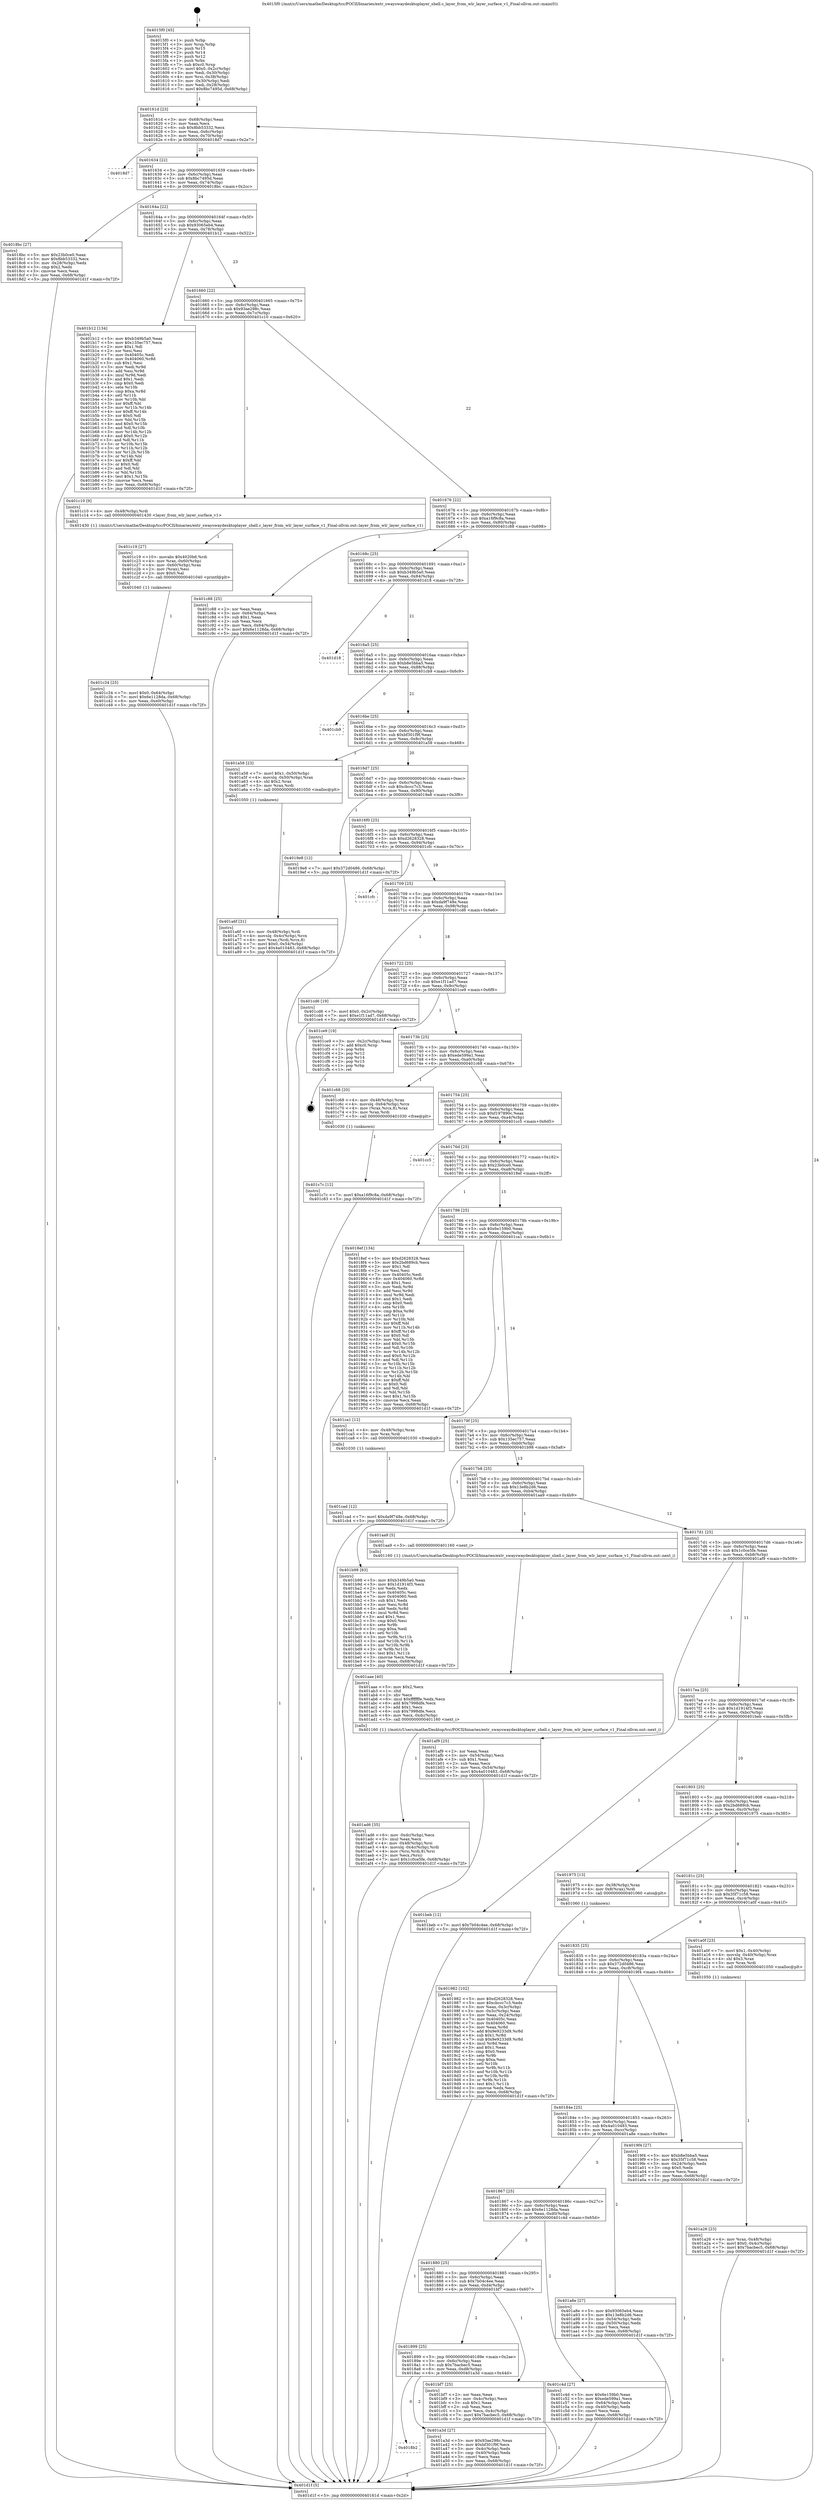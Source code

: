 digraph "0x4015f0" {
  label = "0x4015f0 (/mnt/c/Users/mathe/Desktop/tcc/POCII/binaries/extr_swayswaydesktoplayer_shell.c_layer_from_wlr_layer_surface_v1_Final-ollvm.out::main(0))"
  labelloc = "t"
  node[shape=record]

  Entry [label="",width=0.3,height=0.3,shape=circle,fillcolor=black,style=filled]
  "0x40161d" [label="{
     0x40161d [23]\l
     | [instrs]\l
     &nbsp;&nbsp;0x40161d \<+3\>: mov -0x68(%rbp),%eax\l
     &nbsp;&nbsp;0x401620 \<+2\>: mov %eax,%ecx\l
     &nbsp;&nbsp;0x401622 \<+6\>: sub $0x8bb53332,%ecx\l
     &nbsp;&nbsp;0x401628 \<+3\>: mov %eax,-0x6c(%rbp)\l
     &nbsp;&nbsp;0x40162b \<+3\>: mov %ecx,-0x70(%rbp)\l
     &nbsp;&nbsp;0x40162e \<+6\>: je 00000000004018d7 \<main+0x2e7\>\l
  }"]
  "0x4018d7" [label="{
     0x4018d7\l
  }", style=dashed]
  "0x401634" [label="{
     0x401634 [22]\l
     | [instrs]\l
     &nbsp;&nbsp;0x401634 \<+5\>: jmp 0000000000401639 \<main+0x49\>\l
     &nbsp;&nbsp;0x401639 \<+3\>: mov -0x6c(%rbp),%eax\l
     &nbsp;&nbsp;0x40163c \<+5\>: sub $0x8bc7495d,%eax\l
     &nbsp;&nbsp;0x401641 \<+3\>: mov %eax,-0x74(%rbp)\l
     &nbsp;&nbsp;0x401644 \<+6\>: je 00000000004018bc \<main+0x2cc\>\l
  }"]
  Exit [label="",width=0.3,height=0.3,shape=circle,fillcolor=black,style=filled,peripheries=2]
  "0x4018bc" [label="{
     0x4018bc [27]\l
     | [instrs]\l
     &nbsp;&nbsp;0x4018bc \<+5\>: mov $0x23b0ce0,%eax\l
     &nbsp;&nbsp;0x4018c1 \<+5\>: mov $0x8bb53332,%ecx\l
     &nbsp;&nbsp;0x4018c6 \<+3\>: mov -0x28(%rbp),%edx\l
     &nbsp;&nbsp;0x4018c9 \<+3\>: cmp $0x2,%edx\l
     &nbsp;&nbsp;0x4018cc \<+3\>: cmovne %ecx,%eax\l
     &nbsp;&nbsp;0x4018cf \<+3\>: mov %eax,-0x68(%rbp)\l
     &nbsp;&nbsp;0x4018d2 \<+5\>: jmp 0000000000401d1f \<main+0x72f\>\l
  }"]
  "0x40164a" [label="{
     0x40164a [22]\l
     | [instrs]\l
     &nbsp;&nbsp;0x40164a \<+5\>: jmp 000000000040164f \<main+0x5f\>\l
     &nbsp;&nbsp;0x40164f \<+3\>: mov -0x6c(%rbp),%eax\l
     &nbsp;&nbsp;0x401652 \<+5\>: sub $0x93065eb4,%eax\l
     &nbsp;&nbsp;0x401657 \<+3\>: mov %eax,-0x78(%rbp)\l
     &nbsp;&nbsp;0x40165a \<+6\>: je 0000000000401b12 \<main+0x522\>\l
  }"]
  "0x401d1f" [label="{
     0x401d1f [5]\l
     | [instrs]\l
     &nbsp;&nbsp;0x401d1f \<+5\>: jmp 000000000040161d \<main+0x2d\>\l
  }"]
  "0x4015f0" [label="{
     0x4015f0 [45]\l
     | [instrs]\l
     &nbsp;&nbsp;0x4015f0 \<+1\>: push %rbp\l
     &nbsp;&nbsp;0x4015f1 \<+3\>: mov %rsp,%rbp\l
     &nbsp;&nbsp;0x4015f4 \<+2\>: push %r15\l
     &nbsp;&nbsp;0x4015f6 \<+2\>: push %r14\l
     &nbsp;&nbsp;0x4015f8 \<+2\>: push %r12\l
     &nbsp;&nbsp;0x4015fa \<+1\>: push %rbx\l
     &nbsp;&nbsp;0x4015fb \<+7\>: sub $0xc0,%rsp\l
     &nbsp;&nbsp;0x401602 \<+7\>: movl $0x0,-0x2c(%rbp)\l
     &nbsp;&nbsp;0x401609 \<+3\>: mov %edi,-0x30(%rbp)\l
     &nbsp;&nbsp;0x40160c \<+4\>: mov %rsi,-0x38(%rbp)\l
     &nbsp;&nbsp;0x401610 \<+3\>: mov -0x30(%rbp),%edi\l
     &nbsp;&nbsp;0x401613 \<+3\>: mov %edi,-0x28(%rbp)\l
     &nbsp;&nbsp;0x401616 \<+7\>: movl $0x8bc7495d,-0x68(%rbp)\l
  }"]
  "0x401cad" [label="{
     0x401cad [12]\l
     | [instrs]\l
     &nbsp;&nbsp;0x401cad \<+7\>: movl $0xda9f748e,-0x68(%rbp)\l
     &nbsp;&nbsp;0x401cb4 \<+5\>: jmp 0000000000401d1f \<main+0x72f\>\l
  }"]
  "0x401b12" [label="{
     0x401b12 [134]\l
     | [instrs]\l
     &nbsp;&nbsp;0x401b12 \<+5\>: mov $0xb349b5a0,%eax\l
     &nbsp;&nbsp;0x401b17 \<+5\>: mov $0x135ec757,%ecx\l
     &nbsp;&nbsp;0x401b1c \<+2\>: mov $0x1,%dl\l
     &nbsp;&nbsp;0x401b1e \<+2\>: xor %esi,%esi\l
     &nbsp;&nbsp;0x401b20 \<+7\>: mov 0x40405c,%edi\l
     &nbsp;&nbsp;0x401b27 \<+8\>: mov 0x404060,%r8d\l
     &nbsp;&nbsp;0x401b2f \<+3\>: sub $0x1,%esi\l
     &nbsp;&nbsp;0x401b32 \<+3\>: mov %edi,%r9d\l
     &nbsp;&nbsp;0x401b35 \<+3\>: add %esi,%r9d\l
     &nbsp;&nbsp;0x401b38 \<+4\>: imul %r9d,%edi\l
     &nbsp;&nbsp;0x401b3c \<+3\>: and $0x1,%edi\l
     &nbsp;&nbsp;0x401b3f \<+3\>: cmp $0x0,%edi\l
     &nbsp;&nbsp;0x401b42 \<+4\>: sete %r10b\l
     &nbsp;&nbsp;0x401b46 \<+4\>: cmp $0xa,%r8d\l
     &nbsp;&nbsp;0x401b4a \<+4\>: setl %r11b\l
     &nbsp;&nbsp;0x401b4e \<+3\>: mov %r10b,%bl\l
     &nbsp;&nbsp;0x401b51 \<+3\>: xor $0xff,%bl\l
     &nbsp;&nbsp;0x401b54 \<+3\>: mov %r11b,%r14b\l
     &nbsp;&nbsp;0x401b57 \<+4\>: xor $0xff,%r14b\l
     &nbsp;&nbsp;0x401b5b \<+3\>: xor $0x0,%dl\l
     &nbsp;&nbsp;0x401b5e \<+3\>: mov %bl,%r15b\l
     &nbsp;&nbsp;0x401b61 \<+4\>: and $0x0,%r15b\l
     &nbsp;&nbsp;0x401b65 \<+3\>: and %dl,%r10b\l
     &nbsp;&nbsp;0x401b68 \<+3\>: mov %r14b,%r12b\l
     &nbsp;&nbsp;0x401b6b \<+4\>: and $0x0,%r12b\l
     &nbsp;&nbsp;0x401b6f \<+3\>: and %dl,%r11b\l
     &nbsp;&nbsp;0x401b72 \<+3\>: or %r10b,%r15b\l
     &nbsp;&nbsp;0x401b75 \<+3\>: or %r11b,%r12b\l
     &nbsp;&nbsp;0x401b78 \<+3\>: xor %r12b,%r15b\l
     &nbsp;&nbsp;0x401b7b \<+3\>: or %r14b,%bl\l
     &nbsp;&nbsp;0x401b7e \<+3\>: xor $0xff,%bl\l
     &nbsp;&nbsp;0x401b81 \<+3\>: or $0x0,%dl\l
     &nbsp;&nbsp;0x401b84 \<+2\>: and %dl,%bl\l
     &nbsp;&nbsp;0x401b86 \<+3\>: or %bl,%r15b\l
     &nbsp;&nbsp;0x401b89 \<+4\>: test $0x1,%r15b\l
     &nbsp;&nbsp;0x401b8d \<+3\>: cmovne %ecx,%eax\l
     &nbsp;&nbsp;0x401b90 \<+3\>: mov %eax,-0x68(%rbp)\l
     &nbsp;&nbsp;0x401b93 \<+5\>: jmp 0000000000401d1f \<main+0x72f\>\l
  }"]
  "0x401660" [label="{
     0x401660 [22]\l
     | [instrs]\l
     &nbsp;&nbsp;0x401660 \<+5\>: jmp 0000000000401665 \<main+0x75\>\l
     &nbsp;&nbsp;0x401665 \<+3\>: mov -0x6c(%rbp),%eax\l
     &nbsp;&nbsp;0x401668 \<+5\>: sub $0x93ae298c,%eax\l
     &nbsp;&nbsp;0x40166d \<+3\>: mov %eax,-0x7c(%rbp)\l
     &nbsp;&nbsp;0x401670 \<+6\>: je 0000000000401c10 \<main+0x620\>\l
  }"]
  "0x401c7c" [label="{
     0x401c7c [12]\l
     | [instrs]\l
     &nbsp;&nbsp;0x401c7c \<+7\>: movl $0xa16f9c8a,-0x68(%rbp)\l
     &nbsp;&nbsp;0x401c83 \<+5\>: jmp 0000000000401d1f \<main+0x72f\>\l
  }"]
  "0x401c10" [label="{
     0x401c10 [9]\l
     | [instrs]\l
     &nbsp;&nbsp;0x401c10 \<+4\>: mov -0x48(%rbp),%rdi\l
     &nbsp;&nbsp;0x401c14 \<+5\>: call 0000000000401430 \<layer_from_wlr_layer_surface_v1\>\l
     | [calls]\l
     &nbsp;&nbsp;0x401430 \{1\} (/mnt/c/Users/mathe/Desktop/tcc/POCII/binaries/extr_swayswaydesktoplayer_shell.c_layer_from_wlr_layer_surface_v1_Final-ollvm.out::layer_from_wlr_layer_surface_v1)\l
  }"]
  "0x401676" [label="{
     0x401676 [22]\l
     | [instrs]\l
     &nbsp;&nbsp;0x401676 \<+5\>: jmp 000000000040167b \<main+0x8b\>\l
     &nbsp;&nbsp;0x40167b \<+3\>: mov -0x6c(%rbp),%eax\l
     &nbsp;&nbsp;0x40167e \<+5\>: sub $0xa16f9c8a,%eax\l
     &nbsp;&nbsp;0x401683 \<+3\>: mov %eax,-0x80(%rbp)\l
     &nbsp;&nbsp;0x401686 \<+6\>: je 0000000000401c88 \<main+0x698\>\l
  }"]
  "0x401c34" [label="{
     0x401c34 [25]\l
     | [instrs]\l
     &nbsp;&nbsp;0x401c34 \<+7\>: movl $0x0,-0x64(%rbp)\l
     &nbsp;&nbsp;0x401c3b \<+7\>: movl $0x6e1128da,-0x68(%rbp)\l
     &nbsp;&nbsp;0x401c42 \<+6\>: mov %eax,-0xe0(%rbp)\l
     &nbsp;&nbsp;0x401c48 \<+5\>: jmp 0000000000401d1f \<main+0x72f\>\l
  }"]
  "0x401c88" [label="{
     0x401c88 [25]\l
     | [instrs]\l
     &nbsp;&nbsp;0x401c88 \<+2\>: xor %eax,%eax\l
     &nbsp;&nbsp;0x401c8a \<+3\>: mov -0x64(%rbp),%ecx\l
     &nbsp;&nbsp;0x401c8d \<+3\>: sub $0x1,%eax\l
     &nbsp;&nbsp;0x401c90 \<+2\>: sub %eax,%ecx\l
     &nbsp;&nbsp;0x401c92 \<+3\>: mov %ecx,-0x64(%rbp)\l
     &nbsp;&nbsp;0x401c95 \<+7\>: movl $0x6e1128da,-0x68(%rbp)\l
     &nbsp;&nbsp;0x401c9c \<+5\>: jmp 0000000000401d1f \<main+0x72f\>\l
  }"]
  "0x40168c" [label="{
     0x40168c [25]\l
     | [instrs]\l
     &nbsp;&nbsp;0x40168c \<+5\>: jmp 0000000000401691 \<main+0xa1\>\l
     &nbsp;&nbsp;0x401691 \<+3\>: mov -0x6c(%rbp),%eax\l
     &nbsp;&nbsp;0x401694 \<+5\>: sub $0xb349b5a0,%eax\l
     &nbsp;&nbsp;0x401699 \<+6\>: mov %eax,-0x84(%rbp)\l
     &nbsp;&nbsp;0x40169f \<+6\>: je 0000000000401d18 \<main+0x728\>\l
  }"]
  "0x401c19" [label="{
     0x401c19 [27]\l
     | [instrs]\l
     &nbsp;&nbsp;0x401c19 \<+10\>: movabs $0x4020b6,%rdi\l
     &nbsp;&nbsp;0x401c23 \<+4\>: mov %rax,-0x60(%rbp)\l
     &nbsp;&nbsp;0x401c27 \<+4\>: mov -0x60(%rbp),%rax\l
     &nbsp;&nbsp;0x401c2b \<+2\>: mov (%rax),%esi\l
     &nbsp;&nbsp;0x401c2d \<+2\>: mov $0x0,%al\l
     &nbsp;&nbsp;0x401c2f \<+5\>: call 0000000000401040 \<printf@plt\>\l
     | [calls]\l
     &nbsp;&nbsp;0x401040 \{1\} (unknown)\l
  }"]
  "0x401d18" [label="{
     0x401d18\l
  }", style=dashed]
  "0x4016a5" [label="{
     0x4016a5 [25]\l
     | [instrs]\l
     &nbsp;&nbsp;0x4016a5 \<+5\>: jmp 00000000004016aa \<main+0xba\>\l
     &nbsp;&nbsp;0x4016aa \<+3\>: mov -0x6c(%rbp),%eax\l
     &nbsp;&nbsp;0x4016ad \<+5\>: sub $0xb8e5bba5,%eax\l
     &nbsp;&nbsp;0x4016b2 \<+6\>: mov %eax,-0x88(%rbp)\l
     &nbsp;&nbsp;0x4016b8 \<+6\>: je 0000000000401cb9 \<main+0x6c9\>\l
  }"]
  "0x401ad6" [label="{
     0x401ad6 [35]\l
     | [instrs]\l
     &nbsp;&nbsp;0x401ad6 \<+6\>: mov -0xdc(%rbp),%ecx\l
     &nbsp;&nbsp;0x401adc \<+3\>: imul %eax,%ecx\l
     &nbsp;&nbsp;0x401adf \<+4\>: mov -0x48(%rbp),%rsi\l
     &nbsp;&nbsp;0x401ae3 \<+4\>: movslq -0x4c(%rbp),%rdi\l
     &nbsp;&nbsp;0x401ae7 \<+4\>: mov (%rsi,%rdi,8),%rsi\l
     &nbsp;&nbsp;0x401aeb \<+2\>: mov %ecx,(%rsi)\l
     &nbsp;&nbsp;0x401aed \<+7\>: movl $0x1c0ce5fe,-0x68(%rbp)\l
     &nbsp;&nbsp;0x401af4 \<+5\>: jmp 0000000000401d1f \<main+0x72f\>\l
  }"]
  "0x401cb9" [label="{
     0x401cb9\l
  }", style=dashed]
  "0x4016be" [label="{
     0x4016be [25]\l
     | [instrs]\l
     &nbsp;&nbsp;0x4016be \<+5\>: jmp 00000000004016c3 \<main+0xd3\>\l
     &nbsp;&nbsp;0x4016c3 \<+3\>: mov -0x6c(%rbp),%eax\l
     &nbsp;&nbsp;0x4016c6 \<+5\>: sub $0xbf301f9f,%eax\l
     &nbsp;&nbsp;0x4016cb \<+6\>: mov %eax,-0x8c(%rbp)\l
     &nbsp;&nbsp;0x4016d1 \<+6\>: je 0000000000401a58 \<main+0x468\>\l
  }"]
  "0x401aae" [label="{
     0x401aae [40]\l
     | [instrs]\l
     &nbsp;&nbsp;0x401aae \<+5\>: mov $0x2,%ecx\l
     &nbsp;&nbsp;0x401ab3 \<+1\>: cltd\l
     &nbsp;&nbsp;0x401ab4 \<+2\>: idiv %ecx\l
     &nbsp;&nbsp;0x401ab6 \<+6\>: imul $0xfffffffe,%edx,%ecx\l
     &nbsp;&nbsp;0x401abc \<+6\>: add $0x7998dfe,%ecx\l
     &nbsp;&nbsp;0x401ac2 \<+3\>: add $0x1,%ecx\l
     &nbsp;&nbsp;0x401ac5 \<+6\>: sub $0x7998dfe,%ecx\l
     &nbsp;&nbsp;0x401acb \<+6\>: mov %ecx,-0xdc(%rbp)\l
     &nbsp;&nbsp;0x401ad1 \<+5\>: call 0000000000401160 \<next_i\>\l
     | [calls]\l
     &nbsp;&nbsp;0x401160 \{1\} (/mnt/c/Users/mathe/Desktop/tcc/POCII/binaries/extr_swayswaydesktoplayer_shell.c_layer_from_wlr_layer_surface_v1_Final-ollvm.out::next_i)\l
  }"]
  "0x401a58" [label="{
     0x401a58 [23]\l
     | [instrs]\l
     &nbsp;&nbsp;0x401a58 \<+7\>: movl $0x1,-0x50(%rbp)\l
     &nbsp;&nbsp;0x401a5f \<+4\>: movslq -0x50(%rbp),%rax\l
     &nbsp;&nbsp;0x401a63 \<+4\>: shl $0x2,%rax\l
     &nbsp;&nbsp;0x401a67 \<+3\>: mov %rax,%rdi\l
     &nbsp;&nbsp;0x401a6a \<+5\>: call 0000000000401050 \<malloc@plt\>\l
     | [calls]\l
     &nbsp;&nbsp;0x401050 \{1\} (unknown)\l
  }"]
  "0x4016d7" [label="{
     0x4016d7 [25]\l
     | [instrs]\l
     &nbsp;&nbsp;0x4016d7 \<+5\>: jmp 00000000004016dc \<main+0xec\>\l
     &nbsp;&nbsp;0x4016dc \<+3\>: mov -0x6c(%rbp),%eax\l
     &nbsp;&nbsp;0x4016df \<+5\>: sub $0xcbccc7c3,%eax\l
     &nbsp;&nbsp;0x4016e4 \<+6\>: mov %eax,-0x90(%rbp)\l
     &nbsp;&nbsp;0x4016ea \<+6\>: je 00000000004019e8 \<main+0x3f8\>\l
  }"]
  "0x401a6f" [label="{
     0x401a6f [31]\l
     | [instrs]\l
     &nbsp;&nbsp;0x401a6f \<+4\>: mov -0x48(%rbp),%rdi\l
     &nbsp;&nbsp;0x401a73 \<+4\>: movslq -0x4c(%rbp),%rcx\l
     &nbsp;&nbsp;0x401a77 \<+4\>: mov %rax,(%rdi,%rcx,8)\l
     &nbsp;&nbsp;0x401a7b \<+7\>: movl $0x0,-0x54(%rbp)\l
     &nbsp;&nbsp;0x401a82 \<+7\>: movl $0x4a010483,-0x68(%rbp)\l
     &nbsp;&nbsp;0x401a89 \<+5\>: jmp 0000000000401d1f \<main+0x72f\>\l
  }"]
  "0x4019e8" [label="{
     0x4019e8 [12]\l
     | [instrs]\l
     &nbsp;&nbsp;0x4019e8 \<+7\>: movl $0x372d0486,-0x68(%rbp)\l
     &nbsp;&nbsp;0x4019ef \<+5\>: jmp 0000000000401d1f \<main+0x72f\>\l
  }"]
  "0x4016f0" [label="{
     0x4016f0 [25]\l
     | [instrs]\l
     &nbsp;&nbsp;0x4016f0 \<+5\>: jmp 00000000004016f5 \<main+0x105\>\l
     &nbsp;&nbsp;0x4016f5 \<+3\>: mov -0x6c(%rbp),%eax\l
     &nbsp;&nbsp;0x4016f8 \<+5\>: sub $0xd2628328,%eax\l
     &nbsp;&nbsp;0x4016fd \<+6\>: mov %eax,-0x94(%rbp)\l
     &nbsp;&nbsp;0x401703 \<+6\>: je 0000000000401cfc \<main+0x70c\>\l
  }"]
  "0x4018b2" [label="{
     0x4018b2\l
  }", style=dashed]
  "0x401cfc" [label="{
     0x401cfc\l
  }", style=dashed]
  "0x401709" [label="{
     0x401709 [25]\l
     | [instrs]\l
     &nbsp;&nbsp;0x401709 \<+5\>: jmp 000000000040170e \<main+0x11e\>\l
     &nbsp;&nbsp;0x40170e \<+3\>: mov -0x6c(%rbp),%eax\l
     &nbsp;&nbsp;0x401711 \<+5\>: sub $0xda9f748e,%eax\l
     &nbsp;&nbsp;0x401716 \<+6\>: mov %eax,-0x98(%rbp)\l
     &nbsp;&nbsp;0x40171c \<+6\>: je 0000000000401cd6 \<main+0x6e6\>\l
  }"]
  "0x401a3d" [label="{
     0x401a3d [27]\l
     | [instrs]\l
     &nbsp;&nbsp;0x401a3d \<+5\>: mov $0x93ae298c,%eax\l
     &nbsp;&nbsp;0x401a42 \<+5\>: mov $0xbf301f9f,%ecx\l
     &nbsp;&nbsp;0x401a47 \<+3\>: mov -0x4c(%rbp),%edx\l
     &nbsp;&nbsp;0x401a4a \<+3\>: cmp -0x40(%rbp),%edx\l
     &nbsp;&nbsp;0x401a4d \<+3\>: cmovl %ecx,%eax\l
     &nbsp;&nbsp;0x401a50 \<+3\>: mov %eax,-0x68(%rbp)\l
     &nbsp;&nbsp;0x401a53 \<+5\>: jmp 0000000000401d1f \<main+0x72f\>\l
  }"]
  "0x401cd6" [label="{
     0x401cd6 [19]\l
     | [instrs]\l
     &nbsp;&nbsp;0x401cd6 \<+7\>: movl $0x0,-0x2c(%rbp)\l
     &nbsp;&nbsp;0x401cdd \<+7\>: movl $0xe1f11ad7,-0x68(%rbp)\l
     &nbsp;&nbsp;0x401ce4 \<+5\>: jmp 0000000000401d1f \<main+0x72f\>\l
  }"]
  "0x401722" [label="{
     0x401722 [25]\l
     | [instrs]\l
     &nbsp;&nbsp;0x401722 \<+5\>: jmp 0000000000401727 \<main+0x137\>\l
     &nbsp;&nbsp;0x401727 \<+3\>: mov -0x6c(%rbp),%eax\l
     &nbsp;&nbsp;0x40172a \<+5\>: sub $0xe1f11ad7,%eax\l
     &nbsp;&nbsp;0x40172f \<+6\>: mov %eax,-0x9c(%rbp)\l
     &nbsp;&nbsp;0x401735 \<+6\>: je 0000000000401ce9 \<main+0x6f9\>\l
  }"]
  "0x401899" [label="{
     0x401899 [25]\l
     | [instrs]\l
     &nbsp;&nbsp;0x401899 \<+5\>: jmp 000000000040189e \<main+0x2ae\>\l
     &nbsp;&nbsp;0x40189e \<+3\>: mov -0x6c(%rbp),%eax\l
     &nbsp;&nbsp;0x4018a1 \<+5\>: sub $0x7bacbec5,%eax\l
     &nbsp;&nbsp;0x4018a6 \<+6\>: mov %eax,-0xd8(%rbp)\l
     &nbsp;&nbsp;0x4018ac \<+6\>: je 0000000000401a3d \<main+0x44d\>\l
  }"]
  "0x401ce9" [label="{
     0x401ce9 [19]\l
     | [instrs]\l
     &nbsp;&nbsp;0x401ce9 \<+3\>: mov -0x2c(%rbp),%eax\l
     &nbsp;&nbsp;0x401cec \<+7\>: add $0xc0,%rsp\l
     &nbsp;&nbsp;0x401cf3 \<+1\>: pop %rbx\l
     &nbsp;&nbsp;0x401cf4 \<+2\>: pop %r12\l
     &nbsp;&nbsp;0x401cf6 \<+2\>: pop %r14\l
     &nbsp;&nbsp;0x401cf8 \<+2\>: pop %r15\l
     &nbsp;&nbsp;0x401cfa \<+1\>: pop %rbp\l
     &nbsp;&nbsp;0x401cfb \<+1\>: ret\l
  }"]
  "0x40173b" [label="{
     0x40173b [25]\l
     | [instrs]\l
     &nbsp;&nbsp;0x40173b \<+5\>: jmp 0000000000401740 \<main+0x150\>\l
     &nbsp;&nbsp;0x401740 \<+3\>: mov -0x6c(%rbp),%eax\l
     &nbsp;&nbsp;0x401743 \<+5\>: sub $0xede599a1,%eax\l
     &nbsp;&nbsp;0x401748 \<+6\>: mov %eax,-0xa0(%rbp)\l
     &nbsp;&nbsp;0x40174e \<+6\>: je 0000000000401c68 \<main+0x678\>\l
  }"]
  "0x401bf7" [label="{
     0x401bf7 [25]\l
     | [instrs]\l
     &nbsp;&nbsp;0x401bf7 \<+2\>: xor %eax,%eax\l
     &nbsp;&nbsp;0x401bf9 \<+3\>: mov -0x4c(%rbp),%ecx\l
     &nbsp;&nbsp;0x401bfc \<+3\>: sub $0x1,%eax\l
     &nbsp;&nbsp;0x401bff \<+2\>: sub %eax,%ecx\l
     &nbsp;&nbsp;0x401c01 \<+3\>: mov %ecx,-0x4c(%rbp)\l
     &nbsp;&nbsp;0x401c04 \<+7\>: movl $0x7bacbec5,-0x68(%rbp)\l
     &nbsp;&nbsp;0x401c0b \<+5\>: jmp 0000000000401d1f \<main+0x72f\>\l
  }"]
  "0x401c68" [label="{
     0x401c68 [20]\l
     | [instrs]\l
     &nbsp;&nbsp;0x401c68 \<+4\>: mov -0x48(%rbp),%rax\l
     &nbsp;&nbsp;0x401c6c \<+4\>: movslq -0x64(%rbp),%rcx\l
     &nbsp;&nbsp;0x401c70 \<+4\>: mov (%rax,%rcx,8),%rax\l
     &nbsp;&nbsp;0x401c74 \<+3\>: mov %rax,%rdi\l
     &nbsp;&nbsp;0x401c77 \<+5\>: call 0000000000401030 \<free@plt\>\l
     | [calls]\l
     &nbsp;&nbsp;0x401030 \{1\} (unknown)\l
  }"]
  "0x401754" [label="{
     0x401754 [25]\l
     | [instrs]\l
     &nbsp;&nbsp;0x401754 \<+5\>: jmp 0000000000401759 \<main+0x169\>\l
     &nbsp;&nbsp;0x401759 \<+3\>: mov -0x6c(%rbp),%eax\l
     &nbsp;&nbsp;0x40175c \<+5\>: sub $0xf197890c,%eax\l
     &nbsp;&nbsp;0x401761 \<+6\>: mov %eax,-0xa4(%rbp)\l
     &nbsp;&nbsp;0x401767 \<+6\>: je 0000000000401cc5 \<main+0x6d5\>\l
  }"]
  "0x401880" [label="{
     0x401880 [25]\l
     | [instrs]\l
     &nbsp;&nbsp;0x401880 \<+5\>: jmp 0000000000401885 \<main+0x295\>\l
     &nbsp;&nbsp;0x401885 \<+3\>: mov -0x6c(%rbp),%eax\l
     &nbsp;&nbsp;0x401888 \<+5\>: sub $0x7b04c4ee,%eax\l
     &nbsp;&nbsp;0x40188d \<+6\>: mov %eax,-0xd4(%rbp)\l
     &nbsp;&nbsp;0x401893 \<+6\>: je 0000000000401bf7 \<main+0x607\>\l
  }"]
  "0x401cc5" [label="{
     0x401cc5\l
  }", style=dashed]
  "0x40176d" [label="{
     0x40176d [25]\l
     | [instrs]\l
     &nbsp;&nbsp;0x40176d \<+5\>: jmp 0000000000401772 \<main+0x182\>\l
     &nbsp;&nbsp;0x401772 \<+3\>: mov -0x6c(%rbp),%eax\l
     &nbsp;&nbsp;0x401775 \<+5\>: sub $0x23b0ce0,%eax\l
     &nbsp;&nbsp;0x40177a \<+6\>: mov %eax,-0xa8(%rbp)\l
     &nbsp;&nbsp;0x401780 \<+6\>: je 00000000004018ef \<main+0x2ff\>\l
  }"]
  "0x401c4d" [label="{
     0x401c4d [27]\l
     | [instrs]\l
     &nbsp;&nbsp;0x401c4d \<+5\>: mov $0x6e159b0,%eax\l
     &nbsp;&nbsp;0x401c52 \<+5\>: mov $0xede599a1,%ecx\l
     &nbsp;&nbsp;0x401c57 \<+3\>: mov -0x64(%rbp),%edx\l
     &nbsp;&nbsp;0x401c5a \<+3\>: cmp -0x40(%rbp),%edx\l
     &nbsp;&nbsp;0x401c5d \<+3\>: cmovl %ecx,%eax\l
     &nbsp;&nbsp;0x401c60 \<+3\>: mov %eax,-0x68(%rbp)\l
     &nbsp;&nbsp;0x401c63 \<+5\>: jmp 0000000000401d1f \<main+0x72f\>\l
  }"]
  "0x4018ef" [label="{
     0x4018ef [134]\l
     | [instrs]\l
     &nbsp;&nbsp;0x4018ef \<+5\>: mov $0xd2628328,%eax\l
     &nbsp;&nbsp;0x4018f4 \<+5\>: mov $0x2bd689cb,%ecx\l
     &nbsp;&nbsp;0x4018f9 \<+2\>: mov $0x1,%dl\l
     &nbsp;&nbsp;0x4018fb \<+2\>: xor %esi,%esi\l
     &nbsp;&nbsp;0x4018fd \<+7\>: mov 0x40405c,%edi\l
     &nbsp;&nbsp;0x401904 \<+8\>: mov 0x404060,%r8d\l
     &nbsp;&nbsp;0x40190c \<+3\>: sub $0x1,%esi\l
     &nbsp;&nbsp;0x40190f \<+3\>: mov %edi,%r9d\l
     &nbsp;&nbsp;0x401912 \<+3\>: add %esi,%r9d\l
     &nbsp;&nbsp;0x401915 \<+4\>: imul %r9d,%edi\l
     &nbsp;&nbsp;0x401919 \<+3\>: and $0x1,%edi\l
     &nbsp;&nbsp;0x40191c \<+3\>: cmp $0x0,%edi\l
     &nbsp;&nbsp;0x40191f \<+4\>: sete %r10b\l
     &nbsp;&nbsp;0x401923 \<+4\>: cmp $0xa,%r8d\l
     &nbsp;&nbsp;0x401927 \<+4\>: setl %r11b\l
     &nbsp;&nbsp;0x40192b \<+3\>: mov %r10b,%bl\l
     &nbsp;&nbsp;0x40192e \<+3\>: xor $0xff,%bl\l
     &nbsp;&nbsp;0x401931 \<+3\>: mov %r11b,%r14b\l
     &nbsp;&nbsp;0x401934 \<+4\>: xor $0xff,%r14b\l
     &nbsp;&nbsp;0x401938 \<+3\>: xor $0x0,%dl\l
     &nbsp;&nbsp;0x40193b \<+3\>: mov %bl,%r15b\l
     &nbsp;&nbsp;0x40193e \<+4\>: and $0x0,%r15b\l
     &nbsp;&nbsp;0x401942 \<+3\>: and %dl,%r10b\l
     &nbsp;&nbsp;0x401945 \<+3\>: mov %r14b,%r12b\l
     &nbsp;&nbsp;0x401948 \<+4\>: and $0x0,%r12b\l
     &nbsp;&nbsp;0x40194c \<+3\>: and %dl,%r11b\l
     &nbsp;&nbsp;0x40194f \<+3\>: or %r10b,%r15b\l
     &nbsp;&nbsp;0x401952 \<+3\>: or %r11b,%r12b\l
     &nbsp;&nbsp;0x401955 \<+3\>: xor %r12b,%r15b\l
     &nbsp;&nbsp;0x401958 \<+3\>: or %r14b,%bl\l
     &nbsp;&nbsp;0x40195b \<+3\>: xor $0xff,%bl\l
     &nbsp;&nbsp;0x40195e \<+3\>: or $0x0,%dl\l
     &nbsp;&nbsp;0x401961 \<+2\>: and %dl,%bl\l
     &nbsp;&nbsp;0x401963 \<+3\>: or %bl,%r15b\l
     &nbsp;&nbsp;0x401966 \<+4\>: test $0x1,%r15b\l
     &nbsp;&nbsp;0x40196a \<+3\>: cmovne %ecx,%eax\l
     &nbsp;&nbsp;0x40196d \<+3\>: mov %eax,-0x68(%rbp)\l
     &nbsp;&nbsp;0x401970 \<+5\>: jmp 0000000000401d1f \<main+0x72f\>\l
  }"]
  "0x401786" [label="{
     0x401786 [25]\l
     | [instrs]\l
     &nbsp;&nbsp;0x401786 \<+5\>: jmp 000000000040178b \<main+0x19b\>\l
     &nbsp;&nbsp;0x40178b \<+3\>: mov -0x6c(%rbp),%eax\l
     &nbsp;&nbsp;0x40178e \<+5\>: sub $0x6e159b0,%eax\l
     &nbsp;&nbsp;0x401793 \<+6\>: mov %eax,-0xac(%rbp)\l
     &nbsp;&nbsp;0x401799 \<+6\>: je 0000000000401ca1 \<main+0x6b1\>\l
  }"]
  "0x401867" [label="{
     0x401867 [25]\l
     | [instrs]\l
     &nbsp;&nbsp;0x401867 \<+5\>: jmp 000000000040186c \<main+0x27c\>\l
     &nbsp;&nbsp;0x40186c \<+3\>: mov -0x6c(%rbp),%eax\l
     &nbsp;&nbsp;0x40186f \<+5\>: sub $0x6e1128da,%eax\l
     &nbsp;&nbsp;0x401874 \<+6\>: mov %eax,-0xd0(%rbp)\l
     &nbsp;&nbsp;0x40187a \<+6\>: je 0000000000401c4d \<main+0x65d\>\l
  }"]
  "0x401ca1" [label="{
     0x401ca1 [12]\l
     | [instrs]\l
     &nbsp;&nbsp;0x401ca1 \<+4\>: mov -0x48(%rbp),%rax\l
     &nbsp;&nbsp;0x401ca5 \<+3\>: mov %rax,%rdi\l
     &nbsp;&nbsp;0x401ca8 \<+5\>: call 0000000000401030 \<free@plt\>\l
     | [calls]\l
     &nbsp;&nbsp;0x401030 \{1\} (unknown)\l
  }"]
  "0x40179f" [label="{
     0x40179f [25]\l
     | [instrs]\l
     &nbsp;&nbsp;0x40179f \<+5\>: jmp 00000000004017a4 \<main+0x1b4\>\l
     &nbsp;&nbsp;0x4017a4 \<+3\>: mov -0x6c(%rbp),%eax\l
     &nbsp;&nbsp;0x4017a7 \<+5\>: sub $0x135ec757,%eax\l
     &nbsp;&nbsp;0x4017ac \<+6\>: mov %eax,-0xb0(%rbp)\l
     &nbsp;&nbsp;0x4017b2 \<+6\>: je 0000000000401b98 \<main+0x5a8\>\l
  }"]
  "0x401a8e" [label="{
     0x401a8e [27]\l
     | [instrs]\l
     &nbsp;&nbsp;0x401a8e \<+5\>: mov $0x93065eb4,%eax\l
     &nbsp;&nbsp;0x401a93 \<+5\>: mov $0x13e8b2d6,%ecx\l
     &nbsp;&nbsp;0x401a98 \<+3\>: mov -0x54(%rbp),%edx\l
     &nbsp;&nbsp;0x401a9b \<+3\>: cmp -0x50(%rbp),%edx\l
     &nbsp;&nbsp;0x401a9e \<+3\>: cmovl %ecx,%eax\l
     &nbsp;&nbsp;0x401aa1 \<+3\>: mov %eax,-0x68(%rbp)\l
     &nbsp;&nbsp;0x401aa4 \<+5\>: jmp 0000000000401d1f \<main+0x72f\>\l
  }"]
  "0x401b98" [label="{
     0x401b98 [83]\l
     | [instrs]\l
     &nbsp;&nbsp;0x401b98 \<+5\>: mov $0xb349b5a0,%eax\l
     &nbsp;&nbsp;0x401b9d \<+5\>: mov $0x1d1914f3,%ecx\l
     &nbsp;&nbsp;0x401ba2 \<+2\>: xor %edx,%edx\l
     &nbsp;&nbsp;0x401ba4 \<+7\>: mov 0x40405c,%esi\l
     &nbsp;&nbsp;0x401bab \<+7\>: mov 0x404060,%edi\l
     &nbsp;&nbsp;0x401bb2 \<+3\>: sub $0x1,%edx\l
     &nbsp;&nbsp;0x401bb5 \<+3\>: mov %esi,%r8d\l
     &nbsp;&nbsp;0x401bb8 \<+3\>: add %edx,%r8d\l
     &nbsp;&nbsp;0x401bbb \<+4\>: imul %r8d,%esi\l
     &nbsp;&nbsp;0x401bbf \<+3\>: and $0x1,%esi\l
     &nbsp;&nbsp;0x401bc2 \<+3\>: cmp $0x0,%esi\l
     &nbsp;&nbsp;0x401bc5 \<+4\>: sete %r9b\l
     &nbsp;&nbsp;0x401bc9 \<+3\>: cmp $0xa,%edi\l
     &nbsp;&nbsp;0x401bcc \<+4\>: setl %r10b\l
     &nbsp;&nbsp;0x401bd0 \<+3\>: mov %r9b,%r11b\l
     &nbsp;&nbsp;0x401bd3 \<+3\>: and %r10b,%r11b\l
     &nbsp;&nbsp;0x401bd6 \<+3\>: xor %r10b,%r9b\l
     &nbsp;&nbsp;0x401bd9 \<+3\>: or %r9b,%r11b\l
     &nbsp;&nbsp;0x401bdc \<+4\>: test $0x1,%r11b\l
     &nbsp;&nbsp;0x401be0 \<+3\>: cmovne %ecx,%eax\l
     &nbsp;&nbsp;0x401be3 \<+3\>: mov %eax,-0x68(%rbp)\l
     &nbsp;&nbsp;0x401be6 \<+5\>: jmp 0000000000401d1f \<main+0x72f\>\l
  }"]
  "0x4017b8" [label="{
     0x4017b8 [25]\l
     | [instrs]\l
     &nbsp;&nbsp;0x4017b8 \<+5\>: jmp 00000000004017bd \<main+0x1cd\>\l
     &nbsp;&nbsp;0x4017bd \<+3\>: mov -0x6c(%rbp),%eax\l
     &nbsp;&nbsp;0x4017c0 \<+5\>: sub $0x13e8b2d6,%eax\l
     &nbsp;&nbsp;0x4017c5 \<+6\>: mov %eax,-0xb4(%rbp)\l
     &nbsp;&nbsp;0x4017cb \<+6\>: je 0000000000401aa9 \<main+0x4b9\>\l
  }"]
  "0x401a26" [label="{
     0x401a26 [23]\l
     | [instrs]\l
     &nbsp;&nbsp;0x401a26 \<+4\>: mov %rax,-0x48(%rbp)\l
     &nbsp;&nbsp;0x401a2a \<+7\>: movl $0x0,-0x4c(%rbp)\l
     &nbsp;&nbsp;0x401a31 \<+7\>: movl $0x7bacbec5,-0x68(%rbp)\l
     &nbsp;&nbsp;0x401a38 \<+5\>: jmp 0000000000401d1f \<main+0x72f\>\l
  }"]
  "0x401aa9" [label="{
     0x401aa9 [5]\l
     | [instrs]\l
     &nbsp;&nbsp;0x401aa9 \<+5\>: call 0000000000401160 \<next_i\>\l
     | [calls]\l
     &nbsp;&nbsp;0x401160 \{1\} (/mnt/c/Users/mathe/Desktop/tcc/POCII/binaries/extr_swayswaydesktoplayer_shell.c_layer_from_wlr_layer_surface_v1_Final-ollvm.out::next_i)\l
  }"]
  "0x4017d1" [label="{
     0x4017d1 [25]\l
     | [instrs]\l
     &nbsp;&nbsp;0x4017d1 \<+5\>: jmp 00000000004017d6 \<main+0x1e6\>\l
     &nbsp;&nbsp;0x4017d6 \<+3\>: mov -0x6c(%rbp),%eax\l
     &nbsp;&nbsp;0x4017d9 \<+5\>: sub $0x1c0ce5fe,%eax\l
     &nbsp;&nbsp;0x4017de \<+6\>: mov %eax,-0xb8(%rbp)\l
     &nbsp;&nbsp;0x4017e4 \<+6\>: je 0000000000401af9 \<main+0x509\>\l
  }"]
  "0x40184e" [label="{
     0x40184e [25]\l
     | [instrs]\l
     &nbsp;&nbsp;0x40184e \<+5\>: jmp 0000000000401853 \<main+0x263\>\l
     &nbsp;&nbsp;0x401853 \<+3\>: mov -0x6c(%rbp),%eax\l
     &nbsp;&nbsp;0x401856 \<+5\>: sub $0x4a010483,%eax\l
     &nbsp;&nbsp;0x40185b \<+6\>: mov %eax,-0xcc(%rbp)\l
     &nbsp;&nbsp;0x401861 \<+6\>: je 0000000000401a8e \<main+0x49e\>\l
  }"]
  "0x401af9" [label="{
     0x401af9 [25]\l
     | [instrs]\l
     &nbsp;&nbsp;0x401af9 \<+2\>: xor %eax,%eax\l
     &nbsp;&nbsp;0x401afb \<+3\>: mov -0x54(%rbp),%ecx\l
     &nbsp;&nbsp;0x401afe \<+3\>: sub $0x1,%eax\l
     &nbsp;&nbsp;0x401b01 \<+2\>: sub %eax,%ecx\l
     &nbsp;&nbsp;0x401b03 \<+3\>: mov %ecx,-0x54(%rbp)\l
     &nbsp;&nbsp;0x401b06 \<+7\>: movl $0x4a010483,-0x68(%rbp)\l
     &nbsp;&nbsp;0x401b0d \<+5\>: jmp 0000000000401d1f \<main+0x72f\>\l
  }"]
  "0x4017ea" [label="{
     0x4017ea [25]\l
     | [instrs]\l
     &nbsp;&nbsp;0x4017ea \<+5\>: jmp 00000000004017ef \<main+0x1ff\>\l
     &nbsp;&nbsp;0x4017ef \<+3\>: mov -0x6c(%rbp),%eax\l
     &nbsp;&nbsp;0x4017f2 \<+5\>: sub $0x1d1914f3,%eax\l
     &nbsp;&nbsp;0x4017f7 \<+6\>: mov %eax,-0xbc(%rbp)\l
     &nbsp;&nbsp;0x4017fd \<+6\>: je 0000000000401beb \<main+0x5fb\>\l
  }"]
  "0x4019f4" [label="{
     0x4019f4 [27]\l
     | [instrs]\l
     &nbsp;&nbsp;0x4019f4 \<+5\>: mov $0xb8e5bba5,%eax\l
     &nbsp;&nbsp;0x4019f9 \<+5\>: mov $0x35f71c58,%ecx\l
     &nbsp;&nbsp;0x4019fe \<+3\>: mov -0x24(%rbp),%edx\l
     &nbsp;&nbsp;0x401a01 \<+3\>: cmp $0x0,%edx\l
     &nbsp;&nbsp;0x401a04 \<+3\>: cmove %ecx,%eax\l
     &nbsp;&nbsp;0x401a07 \<+3\>: mov %eax,-0x68(%rbp)\l
     &nbsp;&nbsp;0x401a0a \<+5\>: jmp 0000000000401d1f \<main+0x72f\>\l
  }"]
  "0x401beb" [label="{
     0x401beb [12]\l
     | [instrs]\l
     &nbsp;&nbsp;0x401beb \<+7\>: movl $0x7b04c4ee,-0x68(%rbp)\l
     &nbsp;&nbsp;0x401bf2 \<+5\>: jmp 0000000000401d1f \<main+0x72f\>\l
  }"]
  "0x401803" [label="{
     0x401803 [25]\l
     | [instrs]\l
     &nbsp;&nbsp;0x401803 \<+5\>: jmp 0000000000401808 \<main+0x218\>\l
     &nbsp;&nbsp;0x401808 \<+3\>: mov -0x6c(%rbp),%eax\l
     &nbsp;&nbsp;0x40180b \<+5\>: sub $0x2bd689cb,%eax\l
     &nbsp;&nbsp;0x401810 \<+6\>: mov %eax,-0xc0(%rbp)\l
     &nbsp;&nbsp;0x401816 \<+6\>: je 0000000000401975 \<main+0x385\>\l
  }"]
  "0x401835" [label="{
     0x401835 [25]\l
     | [instrs]\l
     &nbsp;&nbsp;0x401835 \<+5\>: jmp 000000000040183a \<main+0x24a\>\l
     &nbsp;&nbsp;0x40183a \<+3\>: mov -0x6c(%rbp),%eax\l
     &nbsp;&nbsp;0x40183d \<+5\>: sub $0x372d0486,%eax\l
     &nbsp;&nbsp;0x401842 \<+6\>: mov %eax,-0xc8(%rbp)\l
     &nbsp;&nbsp;0x401848 \<+6\>: je 00000000004019f4 \<main+0x404\>\l
  }"]
  "0x401975" [label="{
     0x401975 [13]\l
     | [instrs]\l
     &nbsp;&nbsp;0x401975 \<+4\>: mov -0x38(%rbp),%rax\l
     &nbsp;&nbsp;0x401979 \<+4\>: mov 0x8(%rax),%rdi\l
     &nbsp;&nbsp;0x40197d \<+5\>: call 0000000000401060 \<atoi@plt\>\l
     | [calls]\l
     &nbsp;&nbsp;0x401060 \{1\} (unknown)\l
  }"]
  "0x40181c" [label="{
     0x40181c [25]\l
     | [instrs]\l
     &nbsp;&nbsp;0x40181c \<+5\>: jmp 0000000000401821 \<main+0x231\>\l
     &nbsp;&nbsp;0x401821 \<+3\>: mov -0x6c(%rbp),%eax\l
     &nbsp;&nbsp;0x401824 \<+5\>: sub $0x35f71c58,%eax\l
     &nbsp;&nbsp;0x401829 \<+6\>: mov %eax,-0xc4(%rbp)\l
     &nbsp;&nbsp;0x40182f \<+6\>: je 0000000000401a0f \<main+0x41f\>\l
  }"]
  "0x401982" [label="{
     0x401982 [102]\l
     | [instrs]\l
     &nbsp;&nbsp;0x401982 \<+5\>: mov $0xd2628328,%ecx\l
     &nbsp;&nbsp;0x401987 \<+5\>: mov $0xcbccc7c3,%edx\l
     &nbsp;&nbsp;0x40198c \<+3\>: mov %eax,-0x3c(%rbp)\l
     &nbsp;&nbsp;0x40198f \<+3\>: mov -0x3c(%rbp),%eax\l
     &nbsp;&nbsp;0x401992 \<+3\>: mov %eax,-0x24(%rbp)\l
     &nbsp;&nbsp;0x401995 \<+7\>: mov 0x40405c,%eax\l
     &nbsp;&nbsp;0x40199c \<+7\>: mov 0x404060,%esi\l
     &nbsp;&nbsp;0x4019a3 \<+3\>: mov %eax,%r8d\l
     &nbsp;&nbsp;0x4019a6 \<+7\>: add $0x9e9233d9,%r8d\l
     &nbsp;&nbsp;0x4019ad \<+4\>: sub $0x1,%r8d\l
     &nbsp;&nbsp;0x4019b1 \<+7\>: sub $0x9e9233d9,%r8d\l
     &nbsp;&nbsp;0x4019b8 \<+4\>: imul %r8d,%eax\l
     &nbsp;&nbsp;0x4019bc \<+3\>: and $0x1,%eax\l
     &nbsp;&nbsp;0x4019bf \<+3\>: cmp $0x0,%eax\l
     &nbsp;&nbsp;0x4019c2 \<+4\>: sete %r9b\l
     &nbsp;&nbsp;0x4019c6 \<+3\>: cmp $0xa,%esi\l
     &nbsp;&nbsp;0x4019c9 \<+4\>: setl %r10b\l
     &nbsp;&nbsp;0x4019cd \<+3\>: mov %r9b,%r11b\l
     &nbsp;&nbsp;0x4019d0 \<+3\>: and %r10b,%r11b\l
     &nbsp;&nbsp;0x4019d3 \<+3\>: xor %r10b,%r9b\l
     &nbsp;&nbsp;0x4019d6 \<+3\>: or %r9b,%r11b\l
     &nbsp;&nbsp;0x4019d9 \<+4\>: test $0x1,%r11b\l
     &nbsp;&nbsp;0x4019dd \<+3\>: cmovne %edx,%ecx\l
     &nbsp;&nbsp;0x4019e0 \<+3\>: mov %ecx,-0x68(%rbp)\l
     &nbsp;&nbsp;0x4019e3 \<+5\>: jmp 0000000000401d1f \<main+0x72f\>\l
  }"]
  "0x401a0f" [label="{
     0x401a0f [23]\l
     | [instrs]\l
     &nbsp;&nbsp;0x401a0f \<+7\>: movl $0x1,-0x40(%rbp)\l
     &nbsp;&nbsp;0x401a16 \<+4\>: movslq -0x40(%rbp),%rax\l
     &nbsp;&nbsp;0x401a1a \<+4\>: shl $0x3,%rax\l
     &nbsp;&nbsp;0x401a1e \<+3\>: mov %rax,%rdi\l
     &nbsp;&nbsp;0x401a21 \<+5\>: call 0000000000401050 \<malloc@plt\>\l
     | [calls]\l
     &nbsp;&nbsp;0x401050 \{1\} (unknown)\l
  }"]
  Entry -> "0x4015f0" [label=" 1"]
  "0x40161d" -> "0x4018d7" [label=" 0"]
  "0x40161d" -> "0x401634" [label=" 25"]
  "0x401ce9" -> Exit [label=" 1"]
  "0x401634" -> "0x4018bc" [label=" 1"]
  "0x401634" -> "0x40164a" [label=" 24"]
  "0x4018bc" -> "0x401d1f" [label=" 1"]
  "0x4015f0" -> "0x40161d" [label=" 1"]
  "0x401d1f" -> "0x40161d" [label=" 24"]
  "0x401cd6" -> "0x401d1f" [label=" 1"]
  "0x40164a" -> "0x401b12" [label=" 1"]
  "0x40164a" -> "0x401660" [label=" 23"]
  "0x401cad" -> "0x401d1f" [label=" 1"]
  "0x401660" -> "0x401c10" [label=" 1"]
  "0x401660" -> "0x401676" [label=" 22"]
  "0x401ca1" -> "0x401cad" [label=" 1"]
  "0x401676" -> "0x401c88" [label=" 1"]
  "0x401676" -> "0x40168c" [label=" 21"]
  "0x401c88" -> "0x401d1f" [label=" 1"]
  "0x40168c" -> "0x401d18" [label=" 0"]
  "0x40168c" -> "0x4016a5" [label=" 21"]
  "0x401c7c" -> "0x401d1f" [label=" 1"]
  "0x4016a5" -> "0x401cb9" [label=" 0"]
  "0x4016a5" -> "0x4016be" [label=" 21"]
  "0x401c68" -> "0x401c7c" [label=" 1"]
  "0x4016be" -> "0x401a58" [label=" 1"]
  "0x4016be" -> "0x4016d7" [label=" 20"]
  "0x401c4d" -> "0x401d1f" [label=" 2"]
  "0x4016d7" -> "0x4019e8" [label=" 1"]
  "0x4016d7" -> "0x4016f0" [label=" 19"]
  "0x401c34" -> "0x401d1f" [label=" 1"]
  "0x4016f0" -> "0x401cfc" [label=" 0"]
  "0x4016f0" -> "0x401709" [label=" 19"]
  "0x401c19" -> "0x401c34" [label=" 1"]
  "0x401709" -> "0x401cd6" [label=" 1"]
  "0x401709" -> "0x401722" [label=" 18"]
  "0x401c10" -> "0x401c19" [label=" 1"]
  "0x401722" -> "0x401ce9" [label=" 1"]
  "0x401722" -> "0x40173b" [label=" 17"]
  "0x401beb" -> "0x401d1f" [label=" 1"]
  "0x40173b" -> "0x401c68" [label=" 1"]
  "0x40173b" -> "0x401754" [label=" 16"]
  "0x401b98" -> "0x401d1f" [label=" 1"]
  "0x401754" -> "0x401cc5" [label=" 0"]
  "0x401754" -> "0x40176d" [label=" 16"]
  "0x401af9" -> "0x401d1f" [label=" 1"]
  "0x40176d" -> "0x4018ef" [label=" 1"]
  "0x40176d" -> "0x401786" [label=" 15"]
  "0x4018ef" -> "0x401d1f" [label=" 1"]
  "0x401ad6" -> "0x401d1f" [label=" 1"]
  "0x401786" -> "0x401ca1" [label=" 1"]
  "0x401786" -> "0x40179f" [label=" 14"]
  "0x401aa9" -> "0x401aae" [label=" 1"]
  "0x40179f" -> "0x401b98" [label=" 1"]
  "0x40179f" -> "0x4017b8" [label=" 13"]
  "0x401a8e" -> "0x401d1f" [label=" 2"]
  "0x4017b8" -> "0x401aa9" [label=" 1"]
  "0x4017b8" -> "0x4017d1" [label=" 12"]
  "0x401a58" -> "0x401a6f" [label=" 1"]
  "0x4017d1" -> "0x401af9" [label=" 1"]
  "0x4017d1" -> "0x4017ea" [label=" 11"]
  "0x401a3d" -> "0x401d1f" [label=" 2"]
  "0x4017ea" -> "0x401beb" [label=" 1"]
  "0x4017ea" -> "0x401803" [label=" 10"]
  "0x401899" -> "0x4018b2" [label=" 0"]
  "0x401803" -> "0x401975" [label=" 1"]
  "0x401803" -> "0x40181c" [label=" 9"]
  "0x401975" -> "0x401982" [label=" 1"]
  "0x401982" -> "0x401d1f" [label=" 1"]
  "0x4019e8" -> "0x401d1f" [label=" 1"]
  "0x401bf7" -> "0x401d1f" [label=" 1"]
  "0x40181c" -> "0x401a0f" [label=" 1"]
  "0x40181c" -> "0x401835" [label=" 8"]
  "0x401899" -> "0x401a3d" [label=" 2"]
  "0x401835" -> "0x4019f4" [label=" 1"]
  "0x401835" -> "0x40184e" [label=" 7"]
  "0x4019f4" -> "0x401d1f" [label=" 1"]
  "0x401a0f" -> "0x401a26" [label=" 1"]
  "0x401a26" -> "0x401d1f" [label=" 1"]
  "0x401a6f" -> "0x401d1f" [label=" 1"]
  "0x40184e" -> "0x401a8e" [label=" 2"]
  "0x40184e" -> "0x401867" [label=" 5"]
  "0x401aae" -> "0x401ad6" [label=" 1"]
  "0x401867" -> "0x401c4d" [label=" 2"]
  "0x401867" -> "0x401880" [label=" 3"]
  "0x401b12" -> "0x401d1f" [label=" 1"]
  "0x401880" -> "0x401bf7" [label=" 1"]
  "0x401880" -> "0x401899" [label=" 2"]
}
